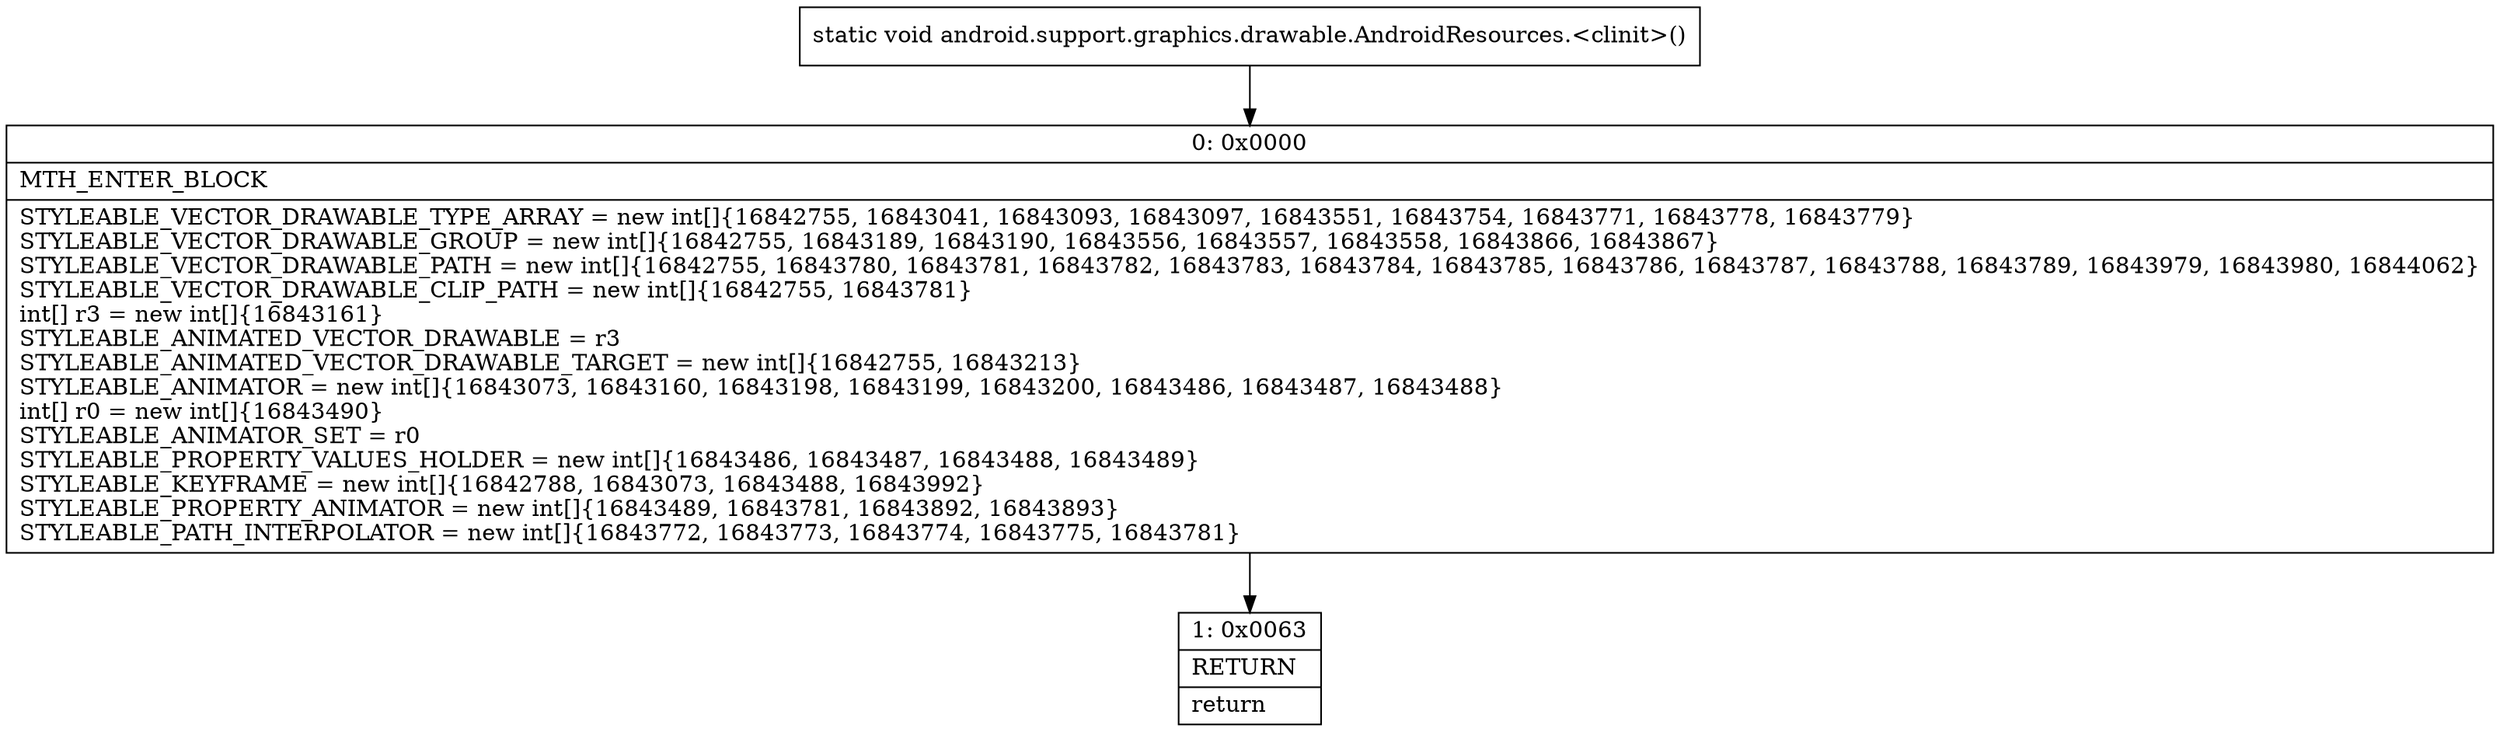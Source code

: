 digraph "CFG forandroid.support.graphics.drawable.AndroidResources.\<clinit\>()V" {
Node_0 [shape=record,label="{0\:\ 0x0000|MTH_ENTER_BLOCK\l|STYLEABLE_VECTOR_DRAWABLE_TYPE_ARRAY = new int[]\{16842755, 16843041, 16843093, 16843097, 16843551, 16843754, 16843771, 16843778, 16843779\}\lSTYLEABLE_VECTOR_DRAWABLE_GROUP = new int[]\{16842755, 16843189, 16843190, 16843556, 16843557, 16843558, 16843866, 16843867\}\lSTYLEABLE_VECTOR_DRAWABLE_PATH = new int[]\{16842755, 16843780, 16843781, 16843782, 16843783, 16843784, 16843785, 16843786, 16843787, 16843788, 16843789, 16843979, 16843980, 16844062\}\lSTYLEABLE_VECTOR_DRAWABLE_CLIP_PATH = new int[]\{16842755, 16843781\}\lint[] r3 = new int[]\{16843161\}\lSTYLEABLE_ANIMATED_VECTOR_DRAWABLE = r3\lSTYLEABLE_ANIMATED_VECTOR_DRAWABLE_TARGET = new int[]\{16842755, 16843213\}\lSTYLEABLE_ANIMATOR = new int[]\{16843073, 16843160, 16843198, 16843199, 16843200, 16843486, 16843487, 16843488\}\lint[] r0 = new int[]\{16843490\}\lSTYLEABLE_ANIMATOR_SET = r0\lSTYLEABLE_PROPERTY_VALUES_HOLDER = new int[]\{16843486, 16843487, 16843488, 16843489\}\lSTYLEABLE_KEYFRAME = new int[]\{16842788, 16843073, 16843488, 16843992\}\lSTYLEABLE_PROPERTY_ANIMATOR = new int[]\{16843489, 16843781, 16843892, 16843893\}\lSTYLEABLE_PATH_INTERPOLATOR = new int[]\{16843772, 16843773, 16843774, 16843775, 16843781\}\l}"];
Node_1 [shape=record,label="{1\:\ 0x0063|RETURN\l|return\l}"];
MethodNode[shape=record,label="{static void android.support.graphics.drawable.AndroidResources.\<clinit\>() }"];
MethodNode -> Node_0;
Node_0 -> Node_1;
}

